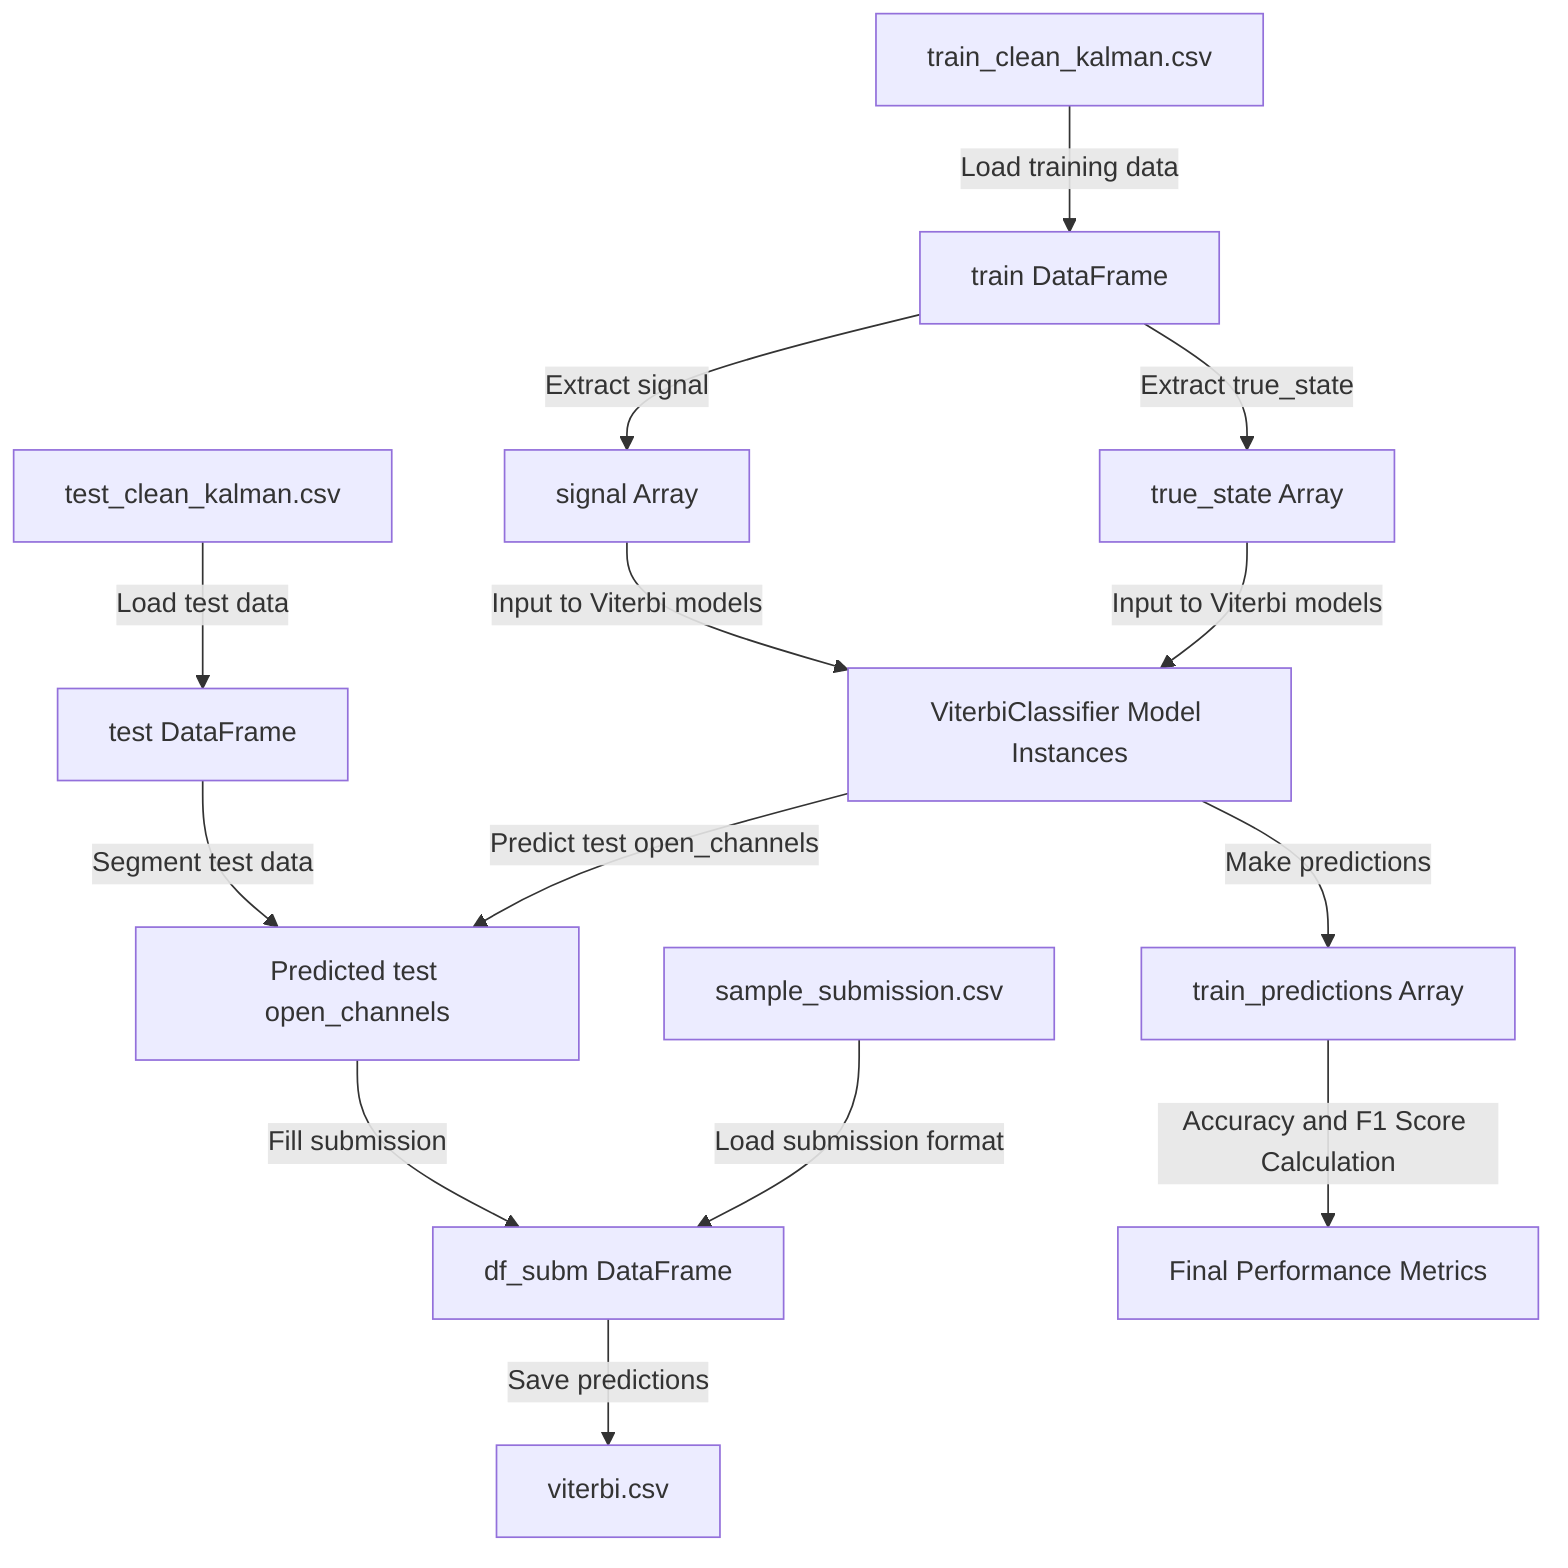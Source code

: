 graph TD
    %% Data Source Nodes
    A["train_clean_kalman.csv"] -->|"Load training data"| B["train DataFrame"]
    C["test_clean_kalman.csv"] -->|"Load test data"| D["test DataFrame"]
    E["sample_submission.csv"] -->|"Load submission format"| F["df_subm DataFrame"]

    %% Data Transformation Nodes
    B -->|"Extract true_state"| G["true_state Array"]
    B -->|"Extract signal"| H["signal Array"]

    %% Model Training and Prediction Nodes
    G -->|"Input to Viterbi models"| I["ViterbiClassifier Model Instances"]
    H -->|"Input to Viterbi models"| I
    I -->|"Make predictions"| J["train_predictions Array"]
    I -->|"Predict test open_channels"| K["Predicted test open_channels"]
    D -->|"Segment test data"| K

    %% Output Nodes
    J -->|"Accuracy and F1 Score Calculation"| L["Final Performance Metrics"]
    K -->|"Fill submission"| F
    F -->|"Save predictions"| M["viterbi.csv"]

    %% Comments for clarity and maintenance
    %% A: Training dataset with signals and channel openings
    %% B: DataFrame holding the training dataset
    %% C: Test dataset that needs channel opening predictions
    %% D: DataFrame holding the test dataset
    %% E: Format for submission predictions
    %% F: DataFrame to store submission predictions
    %% G: Actual channel openings from training data
    %% H: Signal values from training data
    %% I: Viterbi model instances trained on signal and true state
    %% J: Predictions made on the training data
    %% K: Predictions for open channels on test data
    %% L: Overall model performance metrics
    %% M: File containing predicted open channels